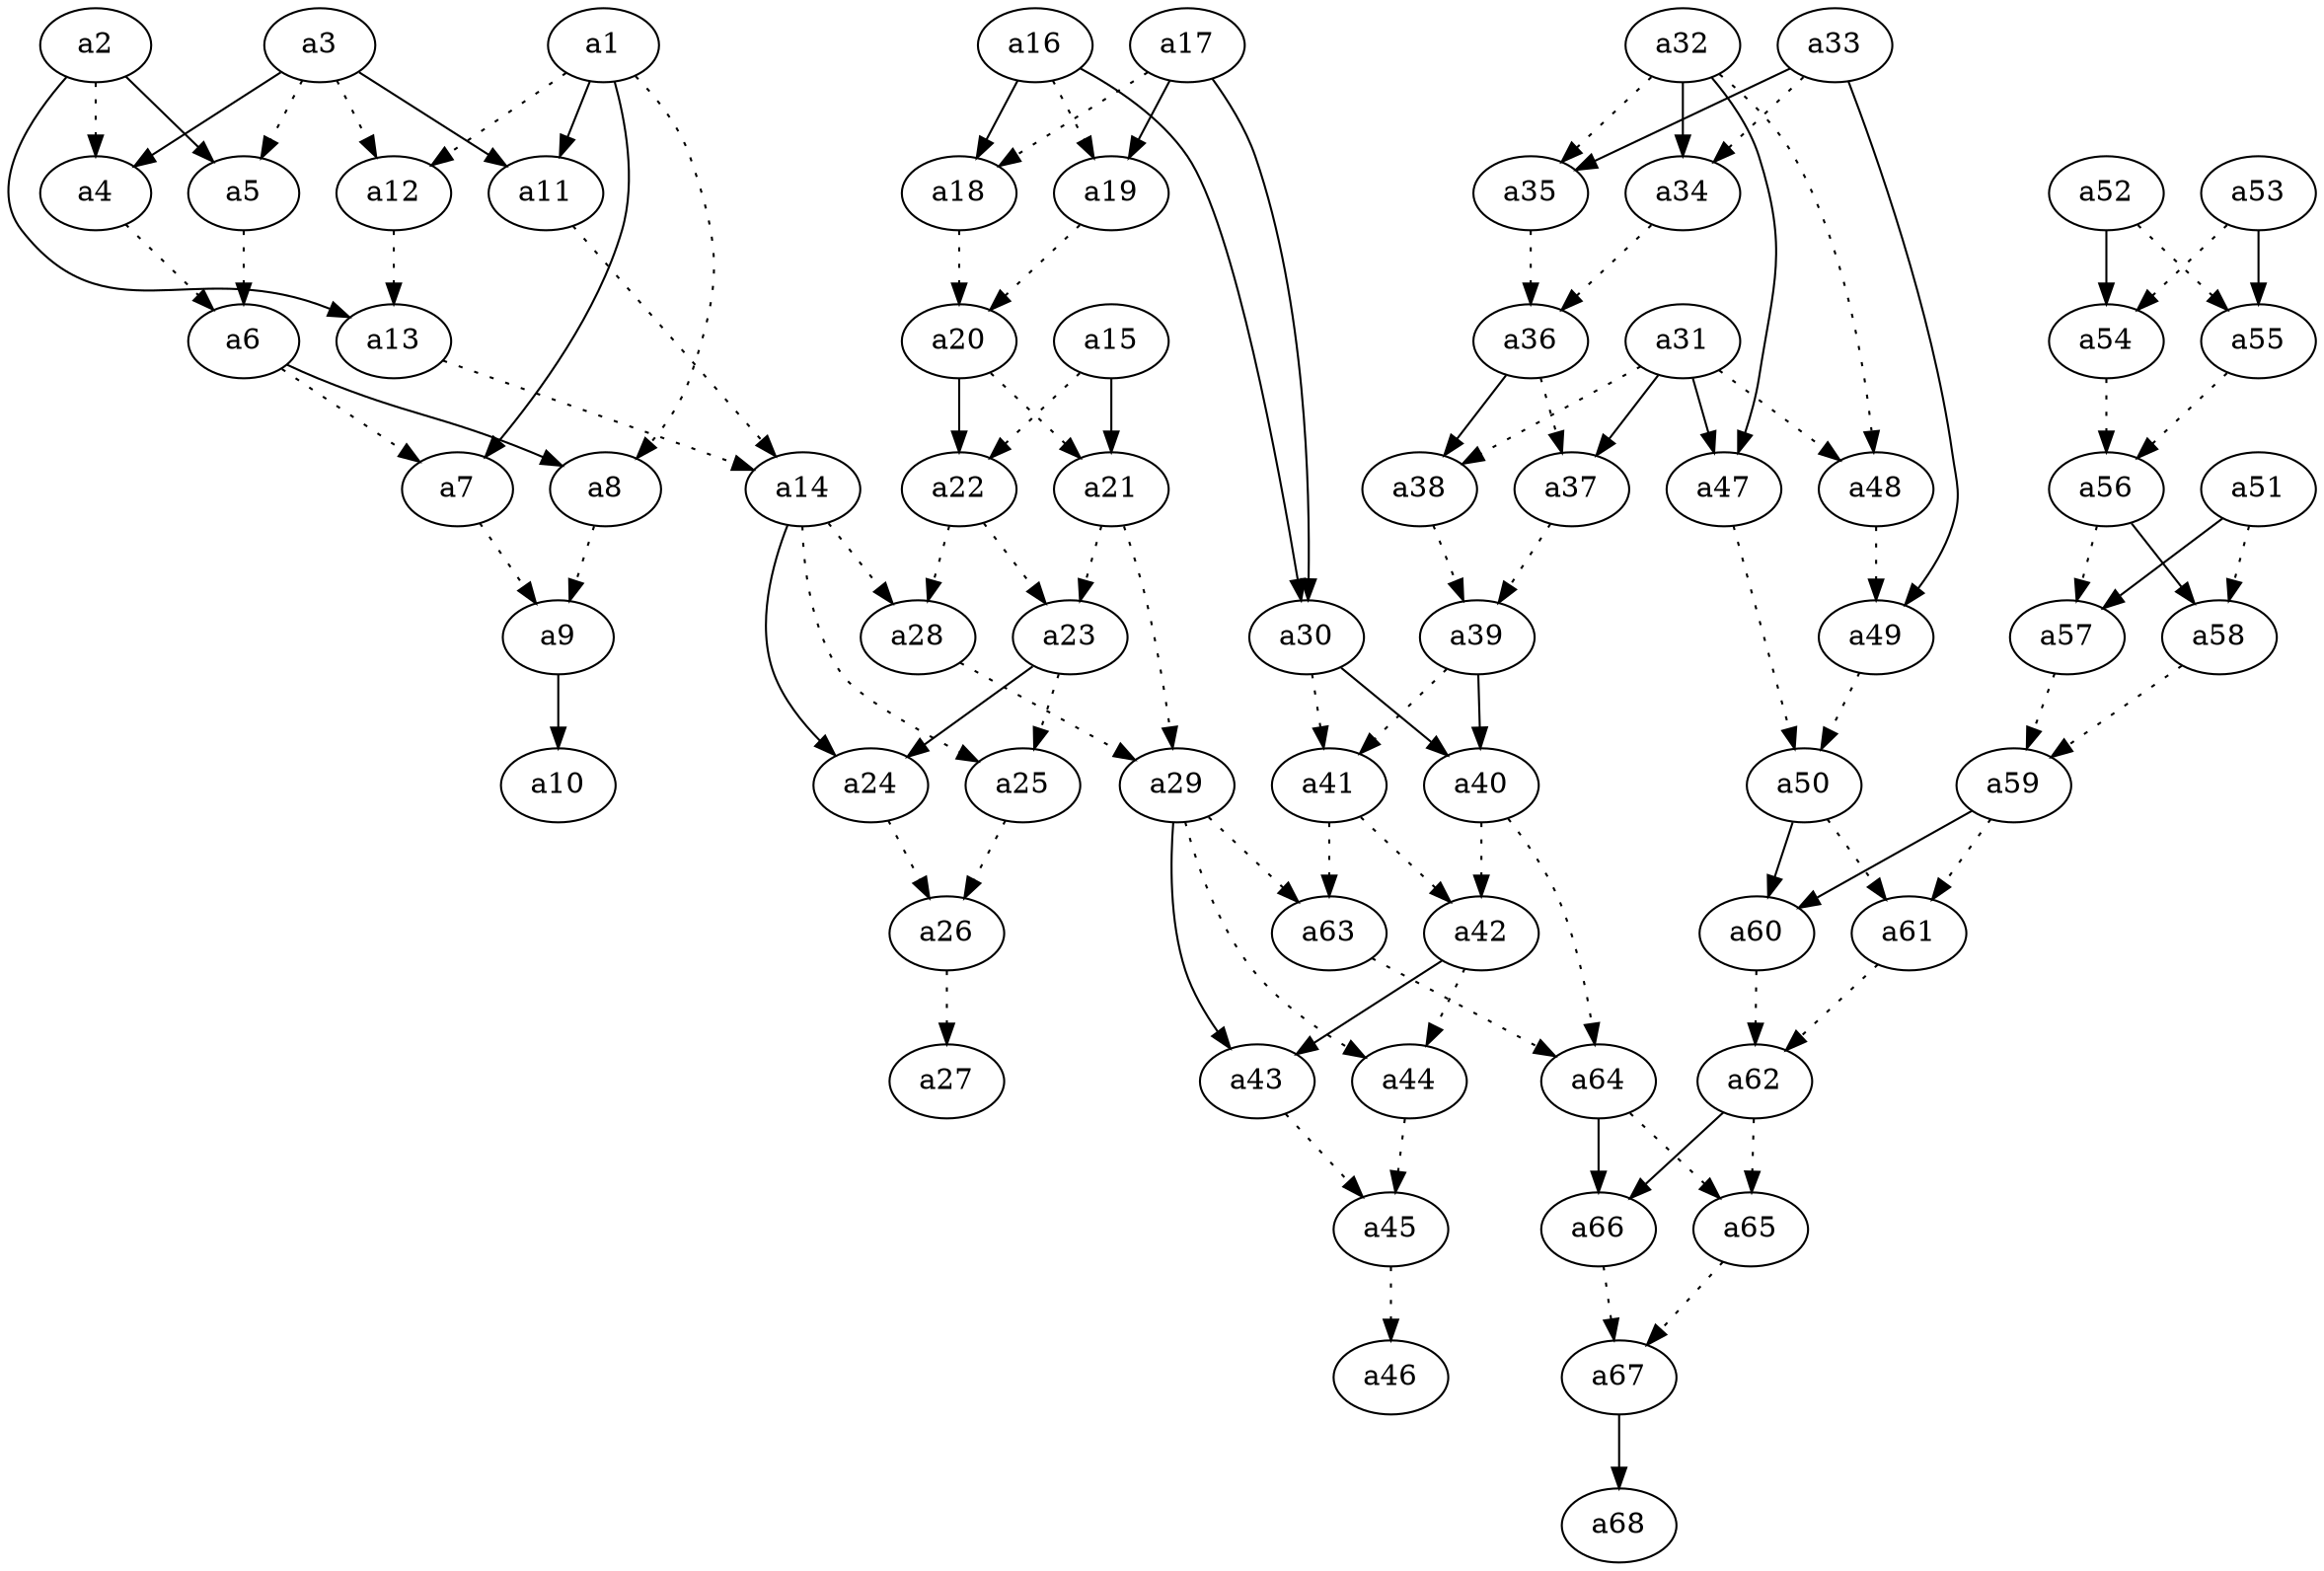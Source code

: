 digraph G1 {
 a2 ->  a4[ label=""  ,style=dotted,color= "black"];
 a3 ->  a4[ label="" ,color= "black"];
 a2 ->  a5[ label="" ,color= "black"];
 a3 ->  a5[ label=""  ,style=dotted,color= "black"];
 a4 ->  a6[ label=""  ,style=dotted,color= "black"];
 a5 ->  a6[ label=""  ,style=dotted,color= "black"];
 a1 ->  a7[ label="" ,color= "black"];
 a6 ->  a7[ label=""  ,style=dotted,color= "black"];
 a1 ->  a8[ label=""  ,style=dotted,color= "black"];
 a6 ->  a8[ label="" ,color= "black"];
 a7 ->  a9[ label=""  ,style=dotted,color= "black"];
 a8 ->  a9[ label=""  ,style=dotted,color= "black"];
 a9 ->  a10[ label="" ,color= "black"];
 a1 ->  a11[ label="" ,color= "black"];
 a3 ->  a11[ label="" ,color= "black"];
 a1 ->  a12[ label=""  ,style=dotted,color= "black"];
 a3 ->  a12[ label=""  ,style=dotted,color= "black"];
 a2 ->  a13[ label="" ,color= "black"];
 a12 ->  a13[ label=""  ,style=dotted,color= "black"];
 a11 ->  a14[ label=""  ,style=dotted,color= "black"];
 a13 ->  a14[ label=""  ,style=dotted,color= "black"];
 a16 ->  a18[ label="" ,color= "black"];
 a17 ->  a18[ label=""  ,style=dotted,color= "black"];
 a16 ->  a19[ label=""  ,style=dotted,color= "black"];
 a17 ->  a19[ label="" ,color= "black"];
 a18 ->  a20[ label=""  ,style=dotted,color= "black"];
 a19 ->  a20[ label=""  ,style=dotted,color= "black"];
 a15 ->  a21[ label="" ,color= "black"];
 a20 ->  a21[ label=""  ,style=dotted,color= "black"];
 a15 ->  a22[ label=""  ,style=dotted,color= "black"];
 a20 ->  a22[ label="" ,color= "black"];
 a21 ->  a23[ label=""  ,style=dotted,color= "black"];
 a22 ->  a23[ label=""  ,style=dotted,color= "black"];
 a14 ->  a24[ label="" ,color= "black"];
 a23 ->  a24[ label="" ,color= "black"];
 a14 ->  a25[ label=""  ,style=dotted,color= "black"];
 a23 ->  a25[ label=""  ,style=dotted,color= "black"];
 a24 ->  a26[ label=""  ,style=dotted,color= "black"];
 a25 ->  a26[ label=""  ,style=dotted,color= "black"];
 a26 ->  a27[ label=""  ,style=dotted,color= "black"];
 a14 ->  a28[ label=""  ,style=dotted,color= "black"];
 a22 ->  a28[ label=""  ,style=dotted,color= "black"];
 a21 ->  a29[ label=""  ,style=dotted,color= "black"];
 a28 ->  a29[ label=""  ,style=dotted,color= "black"];
 a16 ->  a30[ label="" ,color= "black"];
 a17 ->  a30[ label="" ,color= "black"];
 a32 ->  a34[ label="" ,color= "black"];
 a33 ->  a34[ label=""  ,style=dotted,color= "black"];
 a32 ->  a35[ label=""  ,style=dotted,color= "black"];
 a33 ->  a35[ label="" ,color= "black"];
 a34 ->  a36[ label=""  ,style=dotted,color= "black"];
 a35 ->  a36[ label=""  ,style=dotted,color= "black"];
 a31 ->  a37[ label="" ,color= "black"];
 a36 ->  a37[ label=""  ,style=dotted,color= "black"];
 a31 ->  a38[ label=""  ,style=dotted,color= "black"];
 a36 ->  a38[ label="" ,color= "black"];
 a37 ->  a39[ label=""  ,style=dotted,color= "black"];
 a38 ->  a39[ label=""  ,style=dotted,color= "black"];
 a30 ->  a40[ label="" ,color= "black"];
 a39 ->  a40[ label="" ,color= "black"];
 a30 ->  a41[ label=""  ,style=dotted,color= "black"];
 a39 ->  a41[ label=""  ,style=dotted,color= "black"];
 a40 ->  a42[ label=""  ,style=dotted,color= "black"];
 a41 ->  a42[ label=""  ,style=dotted,color= "black"];
 a29 ->  a43[ label="" ,color= "black"];
 a42 ->  a43[ label="" ,color= "black"];
 a29 ->  a44[ label=""  ,style=dotted,color= "black"];
 a42 ->  a44[ label=""  ,style=dotted,color= "black"];
 a43 ->  a45[ label=""  ,style=dotted,color= "black"];
 a44 ->  a45[ label=""  ,style=dotted,color= "black"];
 a45 ->  a46[ label=""  ,style=dotted,color= "black"];
 a31 ->  a47[ label="" ,color= "black"];
 a32 ->  a47[ label="" ,color= "black"];
 a31 ->  a48[ label=""  ,style=dotted,color= "black"];
 a32 ->  a48[ label=""  ,style=dotted,color= "black"];
 a33 ->  a49[ label="" ,color= "black"];
 a48 ->  a49[ label=""  ,style=dotted,color= "black"];
 a47 ->  a50[ label=""  ,style=dotted,color= "black"];
 a49 ->  a50[ label=""  ,style=dotted,color= "black"];
 a52 ->  a54[ label="" ,color= "black"];
 a53 ->  a54[ label=""  ,style=dotted,color= "black"];
 a52 ->  a55[ label=""  ,style=dotted,color= "black"];
 a53 ->  a55[ label="" ,color= "black"];
 a54 ->  a56[ label=""  ,style=dotted,color= "black"];
 a55 ->  a56[ label=""  ,style=dotted,color= "black"];
 a51 ->  a57[ label="" ,color= "black"];
 a56 ->  a57[ label=""  ,style=dotted,color= "black"];
 a51 ->  a58[ label=""  ,style=dotted,color= "black"];
 a56 ->  a58[ label="" ,color= "black"];
 a57 ->  a59[ label=""  ,style=dotted,color= "black"];
 a58 ->  a59[ label=""  ,style=dotted,color= "black"];
 a50 ->  a60[ label="" ,color= "black"];
 a59 ->  a60[ label="" ,color= "black"];
 a50 ->  a61[ label=""  ,style=dotted,color= "black"];
 a59 ->  a61[ label=""  ,style=dotted,color= "black"];
 a60 ->  a62[ label=""  ,style=dotted,color= "black"];
 a61 ->  a62[ label=""  ,style=dotted,color= "black"];
 a29 ->  a63[ label=""  ,style=dotted,color= "black"];
 a41 ->  a63[ label=""  ,style=dotted,color= "black"];
 a40 ->  a64[ label=""  ,style=dotted,color= "black"];
 a63 ->  a64[ label=""  ,style=dotted,color= "black"];
 a62 ->  a65[ label=""  ,style=dotted,color= "black"];
 a64 ->  a65[ label=""  ,style=dotted,color= "black"];
 a62 ->  a66[ label="" ,color= "black"];
 a64 ->  a66[ label="" ,color= "black"];
 a65 ->  a67[ label=""  ,style=dotted,color= "black"];
 a66 ->  a67[ label=""  ,style=dotted,color= "black"];
 a67 ->  a68[ label="" ,color= "black"];
}
